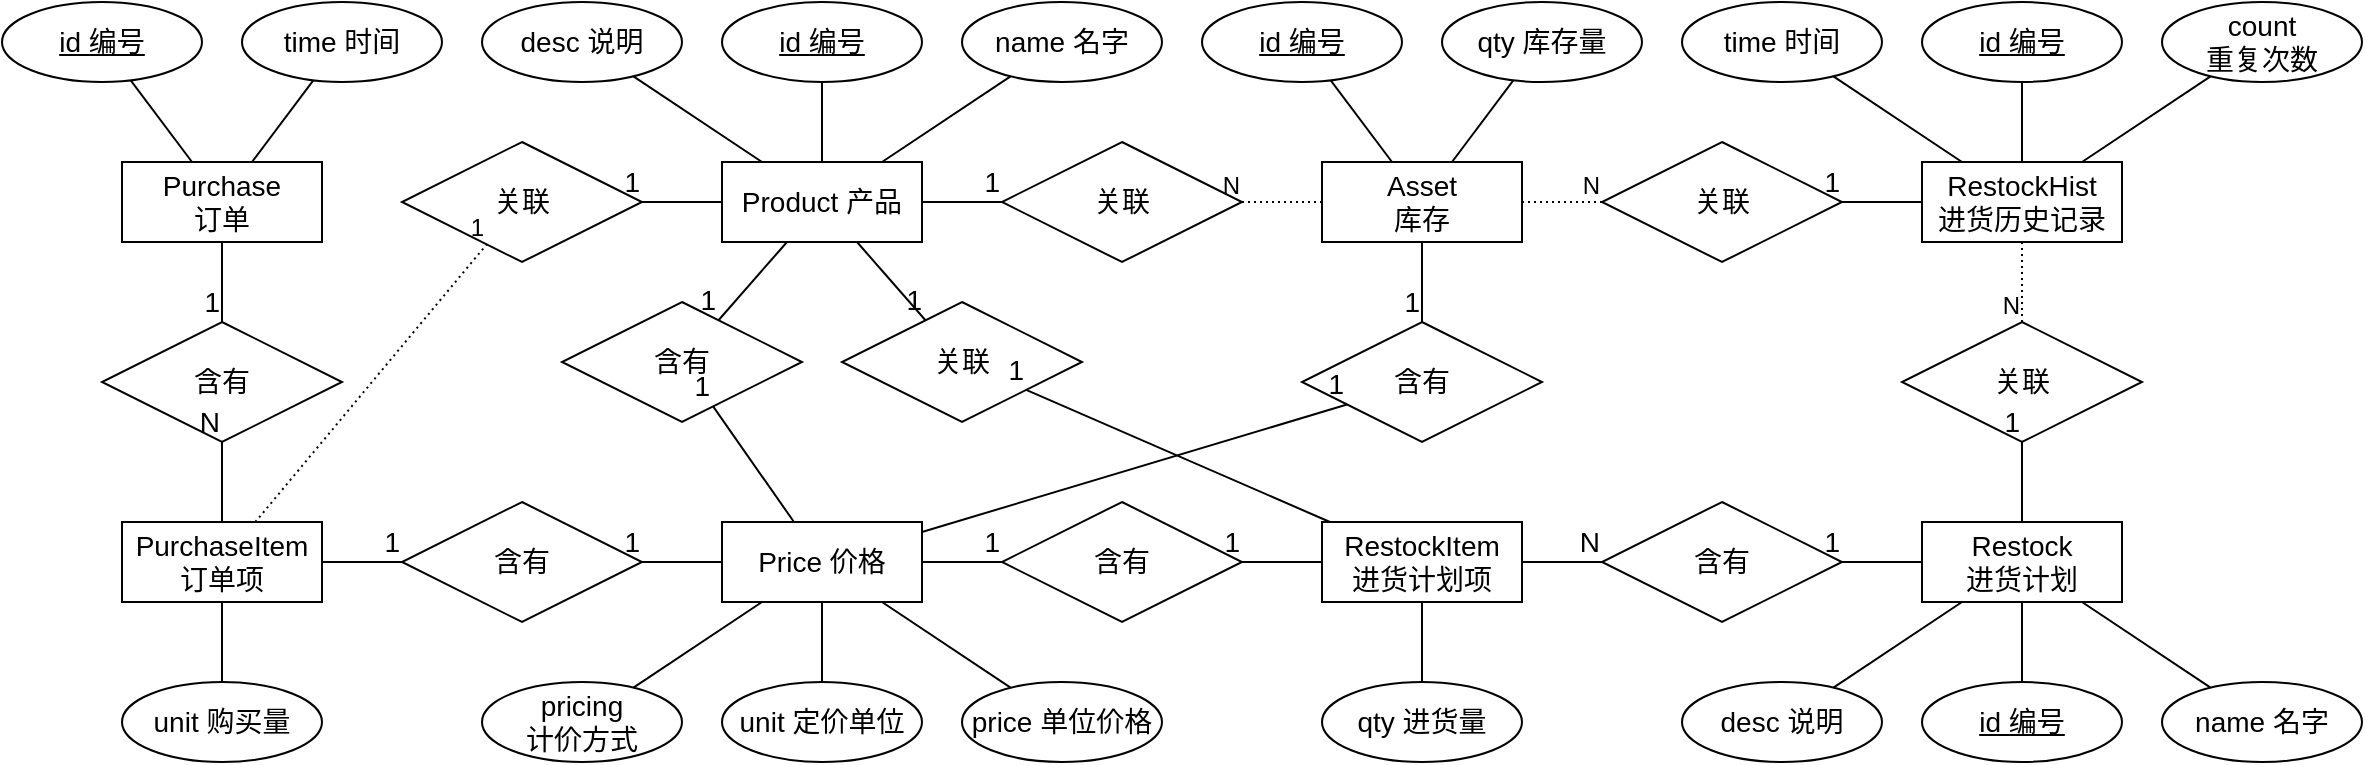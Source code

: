 <mxfile version="26.1.1">
  <diagram name="第 1 页" id="N4PpioAevFEzQy6MrqfE">
    <mxGraphModel dx="878" dy="820" grid="1" gridSize="10" guides="0" tooltips="1" connect="1" arrows="1" fold="1" page="1" pageScale="1" pageWidth="1169" pageHeight="827" math="0" shadow="0">
      <root>
        <mxCell id="0" />
        <mxCell id="1" parent="0" />
        <mxCell id="BAhukA9TN1ykWZbdlTj1-1" value="&lt;div&gt;Product&amp;nbsp;&lt;span style=&quot;background-color: transparent; color: light-dark(rgb(0, 0, 0), rgb(255, 255, 255));&quot;&gt;产品&lt;/span&gt;&lt;/div&gt;" style="whiteSpace=wrap;html=1;align=center;fontSize=14;" vertex="1" parent="1">
          <mxGeometry x="400" y="120" width="100" height="40" as="geometry" />
        </mxCell>
        <mxCell id="BAhukA9TN1ykWZbdlTj1-2" value="Price&amp;nbsp;&lt;span style=&quot;background-color: transparent; color: light-dark(rgb(0, 0, 0), rgb(255, 255, 255));&quot;&gt;价格&lt;/span&gt;" style="whiteSpace=wrap;html=1;align=center;fontSize=14;" vertex="1" parent="1">
          <mxGeometry x="400" y="300" width="100" height="40" as="geometry" />
        </mxCell>
        <mxCell id="BAhukA9TN1ykWZbdlTj1-3" value="含有" style="shape=rhombus;perimeter=rhombusPerimeter;whiteSpace=wrap;html=1;align=center;fontSize=14;" vertex="1" parent="1">
          <mxGeometry x="320" y="190" width="120" height="60" as="geometry" />
        </mxCell>
        <mxCell id="BAhukA9TN1ykWZbdlTj1-4" value="name 名字" style="ellipse;whiteSpace=wrap;html=1;align=center;fontSize=14;" vertex="1" parent="1">
          <mxGeometry x="520" y="40" width="100" height="40" as="geometry" />
        </mxCell>
        <mxCell id="BAhukA9TN1ykWZbdlTj1-5" value="id 编号" style="ellipse;whiteSpace=wrap;html=1;align=center;fontStyle=4;fontSize=14;" vertex="1" parent="1">
          <mxGeometry x="400" y="40" width="100" height="40" as="geometry" />
        </mxCell>
        <mxCell id="BAhukA9TN1ykWZbdlTj1-7" value="" style="endArrow=none;html=1;rounded=0;noEdgeStyle=1;fontSize=14;" edge="1" parent="1" source="BAhukA9TN1ykWZbdlTj1-5" target="BAhukA9TN1ykWZbdlTj1-1">
          <mxGeometry relative="1" as="geometry">
            <mxPoint x="40" y="260" as="sourcePoint" />
            <mxPoint x="200" y="260" as="targetPoint" />
          </mxGeometry>
        </mxCell>
        <mxCell id="BAhukA9TN1ykWZbdlTj1-8" value="desc 说明" style="ellipse;whiteSpace=wrap;html=1;align=center;fontSize=14;" vertex="1" parent="1">
          <mxGeometry x="280" y="40" width="100" height="40" as="geometry" />
        </mxCell>
        <mxCell id="BAhukA9TN1ykWZbdlTj1-9" value="" style="endArrow=none;html=1;rounded=0;noEdgeStyle=1;fontSize=14;" edge="1" parent="1" source="BAhukA9TN1ykWZbdlTj1-1" target="BAhukA9TN1ykWZbdlTj1-4">
          <mxGeometry relative="1" as="geometry">
            <mxPoint x="-100" y="330" as="sourcePoint" />
            <mxPoint x="60" y="330" as="targetPoint" />
          </mxGeometry>
        </mxCell>
        <mxCell id="BAhukA9TN1ykWZbdlTj1-10" value="" style="endArrow=none;html=1;rounded=0;noEdgeStyle=1;fontSize=14;" edge="1" parent="1" source="BAhukA9TN1ykWZbdlTj1-8" target="BAhukA9TN1ykWZbdlTj1-1">
          <mxGeometry relative="1" as="geometry">
            <mxPoint x="-30" y="250" as="sourcePoint" />
            <mxPoint x="130" y="250" as="targetPoint" />
          </mxGeometry>
        </mxCell>
        <mxCell id="BAhukA9TN1ykWZbdlTj1-11" value="" style="endArrow=none;html=1;rounded=0;noEdgeStyle=1;fontSize=14;" edge="1" parent="1" source="BAhukA9TN1ykWZbdlTj1-1" target="BAhukA9TN1ykWZbdlTj1-3">
          <mxGeometry relative="1" as="geometry">
            <mxPoint x="-40" y="250" as="sourcePoint" />
            <mxPoint x="120" y="250" as="targetPoint" />
          </mxGeometry>
        </mxCell>
        <mxCell id="BAhukA9TN1ykWZbdlTj1-12" value="1" style="resizable=0;html=1;whiteSpace=wrap;align=right;verticalAlign=bottom;fontSize=14;" connectable="0" vertex="1" parent="BAhukA9TN1ykWZbdlTj1-11">
          <mxGeometry x="1" relative="1" as="geometry" />
        </mxCell>
        <mxCell id="BAhukA9TN1ykWZbdlTj1-13" value="" style="endArrow=none;html=1;rounded=0;noEdgeStyle=1;fontSize=14;" edge="1" parent="1" source="BAhukA9TN1ykWZbdlTj1-2" target="BAhukA9TN1ykWZbdlTj1-3">
          <mxGeometry relative="1" as="geometry">
            <mxPoint x="120" y="220" as="sourcePoint" />
            <mxPoint x="280" y="220" as="targetPoint" />
          </mxGeometry>
        </mxCell>
        <mxCell id="BAhukA9TN1ykWZbdlTj1-14" value="1" style="resizable=0;html=1;whiteSpace=wrap;align=right;verticalAlign=bottom;fontSize=14;" connectable="0" vertex="1" parent="BAhukA9TN1ykWZbdlTj1-13">
          <mxGeometry x="1" relative="1" as="geometry" />
        </mxCell>
        <mxCell id="BAhukA9TN1ykWZbdlTj1-15" value="unit 定价单位" style="ellipse;whiteSpace=wrap;html=1;align=center;fontSize=14;" vertex="1" parent="1">
          <mxGeometry x="400" y="380" width="100" height="40" as="geometry" />
        </mxCell>
        <mxCell id="BAhukA9TN1ykWZbdlTj1-16" value="price 单位价格" style="ellipse;whiteSpace=wrap;html=1;align=center;fontSize=14;" vertex="1" parent="1">
          <mxGeometry x="520" y="380" width="100" height="40" as="geometry" />
        </mxCell>
        <mxCell id="BAhukA9TN1ykWZbdlTj1-17" value="pricing&lt;div&gt;计价方式&lt;/div&gt;" style="ellipse;whiteSpace=wrap;html=1;align=center;fontSize=14;" vertex="1" parent="1">
          <mxGeometry x="280" y="380" width="100" height="40" as="geometry" />
        </mxCell>
        <mxCell id="BAhukA9TN1ykWZbdlTj1-18" value="" style="endArrow=none;html=1;rounded=0;noEdgeStyle=1;fontSize=14;" edge="1" parent="1" source="BAhukA9TN1ykWZbdlTj1-2" target="BAhukA9TN1ykWZbdlTj1-17">
          <mxGeometry relative="1" as="geometry">
            <mxPoint x="50" y="320" as="sourcePoint" />
            <mxPoint x="210" y="320" as="targetPoint" />
          </mxGeometry>
        </mxCell>
        <mxCell id="BAhukA9TN1ykWZbdlTj1-19" value="" style="endArrow=none;html=1;rounded=0;noEdgeStyle=1;fontSize=14;" edge="1" parent="1" source="BAhukA9TN1ykWZbdlTj1-2" target="BAhukA9TN1ykWZbdlTj1-15">
          <mxGeometry relative="1" as="geometry">
            <mxPoint x="280" y="220" as="sourcePoint" />
            <mxPoint x="440" y="220" as="targetPoint" />
          </mxGeometry>
        </mxCell>
        <mxCell id="BAhukA9TN1ykWZbdlTj1-20" value="" style="endArrow=none;html=1;rounded=0;noEdgeStyle=1;fontSize=14;" edge="1" parent="1" source="BAhukA9TN1ykWZbdlTj1-2" target="BAhukA9TN1ykWZbdlTj1-16">
          <mxGeometry relative="1" as="geometry">
            <mxPoint x="320" y="260" as="sourcePoint" />
            <mxPoint x="480" y="260" as="targetPoint" />
          </mxGeometry>
        </mxCell>
        <mxCell id="BAhukA9TN1ykWZbdlTj1-21" value="Restock&lt;div&gt;&lt;span style=&quot;background-color: transparent; color: light-dark(rgb(0, 0, 0), rgb(255, 255, 255));&quot;&gt;进货计划&lt;/span&gt;&lt;/div&gt;" style="whiteSpace=wrap;html=1;align=center;fontSize=14;" vertex="1" parent="1">
          <mxGeometry x="1000" y="300" width="100" height="40" as="geometry" />
        </mxCell>
        <mxCell id="BAhukA9TN1ykWZbdlTj1-35" value="name 名字" style="ellipse;whiteSpace=wrap;html=1;align=center;fontSize=14;" vertex="1" parent="1">
          <mxGeometry x="1120" y="380" width="100" height="40" as="geometry" />
        </mxCell>
        <mxCell id="BAhukA9TN1ykWZbdlTj1-36" value="desc 说明" style="ellipse;whiteSpace=wrap;html=1;align=center;fontSize=14;" vertex="1" parent="1">
          <mxGeometry x="880" y="380" width="100" height="40" as="geometry" />
        </mxCell>
        <mxCell id="BAhukA9TN1ykWZbdlTj1-37" value="" style="endArrow=none;html=1;rounded=0;noEdgeStyle=1;fontSize=14;" edge="1" parent="1" source="BAhukA9TN1ykWZbdlTj1-36" target="BAhukA9TN1ykWZbdlTj1-21">
          <mxGeometry relative="1" as="geometry">
            <mxPoint x="-60" y="340" as="sourcePoint" />
            <mxPoint x="100" y="340" as="targetPoint" />
          </mxGeometry>
        </mxCell>
        <mxCell id="BAhukA9TN1ykWZbdlTj1-38" value="" style="endArrow=none;html=1;rounded=0;noEdgeStyle=1;fontSize=14;" edge="1" parent="1" source="BAhukA9TN1ykWZbdlTj1-35" target="BAhukA9TN1ykWZbdlTj1-21">
          <mxGeometry relative="1" as="geometry">
            <mxPoint x="130" y="380" as="sourcePoint" />
            <mxPoint x="290" y="380" as="targetPoint" />
          </mxGeometry>
        </mxCell>
        <mxCell id="BAhukA9TN1ykWZbdlTj1-39" value="id 编号" style="ellipse;whiteSpace=wrap;html=1;align=center;fontStyle=4;fontSize=14;" vertex="1" parent="1">
          <mxGeometry x="1000" y="380" width="100" height="40" as="geometry" />
        </mxCell>
        <mxCell id="BAhukA9TN1ykWZbdlTj1-40" value="" style="endArrow=none;html=1;rounded=0;noEdgeStyle=1;fontSize=14;" edge="1" parent="1" source="BAhukA9TN1ykWZbdlTj1-21" target="BAhukA9TN1ykWZbdlTj1-39">
          <mxGeometry relative="1" as="geometry">
            <mxPoint x="140" y="390" as="sourcePoint" />
            <mxPoint x="300" y="390" as="targetPoint" />
          </mxGeometry>
        </mxCell>
        <mxCell id="BAhukA9TN1ykWZbdlTj1-41" value="含有" style="shape=rhombus;perimeter=rhombusPerimeter;whiteSpace=wrap;html=1;align=center;fontSize=14;" vertex="1" parent="1">
          <mxGeometry x="840" y="290" width="120" height="60" as="geometry" />
        </mxCell>
        <mxCell id="BAhukA9TN1ykWZbdlTj1-42" value="RestockItem&lt;div&gt;进货计划项&lt;/div&gt;" style="whiteSpace=wrap;html=1;align=center;fontSize=14;" vertex="1" parent="1">
          <mxGeometry x="700" y="300" width="100" height="40" as="geometry" />
        </mxCell>
        <mxCell id="BAhukA9TN1ykWZbdlTj1-43" value="含有" style="shape=rhombus;perimeter=rhombusPerimeter;whiteSpace=wrap;html=1;align=center;fontSize=14;" vertex="1" parent="1">
          <mxGeometry x="540" y="290" width="120" height="60" as="geometry" />
        </mxCell>
        <mxCell id="BAhukA9TN1ykWZbdlTj1-45" value="" style="endArrow=none;html=1;rounded=0;noEdgeStyle=1;fontSize=14;" edge="1" parent="1" source="BAhukA9TN1ykWZbdlTj1-47" target="BAhukA9TN1ykWZbdlTj1-42">
          <mxGeometry relative="1" as="geometry">
            <mxPoint x="430" y="320" as="sourcePoint" />
            <mxPoint x="590" y="320" as="targetPoint" />
          </mxGeometry>
        </mxCell>
        <mxCell id="BAhukA9TN1ykWZbdlTj1-46" value="" style="endArrow=none;html=1;rounded=0;noEdgeStyle=1;fontSize=14;" edge="1" parent="1" source="BAhukA9TN1ykWZbdlTj1-61" target="BAhukA9TN1ykWZbdlTj1-62">
          <mxGeometry relative="1" as="geometry">
            <mxPoint x="474" y="66" as="sourcePoint" />
            <mxPoint x="334" y="126" as="targetPoint" />
          </mxGeometry>
        </mxCell>
        <mxCell id="BAhukA9TN1ykWZbdlTj1-47" value="qty 进货量" style="ellipse;whiteSpace=wrap;html=1;align=center;fontSize=14;" vertex="1" parent="1">
          <mxGeometry x="700" y="380" width="100" height="40" as="geometry" />
        </mxCell>
        <mxCell id="BAhukA9TN1ykWZbdlTj1-48" value="" style="endArrow=none;html=1;rounded=0;noEdgeStyle=1;fontSize=14;" edge="1" parent="1" source="BAhukA9TN1ykWZbdlTj1-21" target="BAhukA9TN1ykWZbdlTj1-41">
          <mxGeometry relative="1" as="geometry">
            <mxPoint x="30" y="400" as="sourcePoint" />
            <mxPoint x="190" y="400" as="targetPoint" />
          </mxGeometry>
        </mxCell>
        <mxCell id="BAhukA9TN1ykWZbdlTj1-49" value="1" style="resizable=0;html=1;whiteSpace=wrap;align=right;verticalAlign=bottom;fontSize=14;" connectable="0" vertex="1" parent="BAhukA9TN1ykWZbdlTj1-48">
          <mxGeometry x="1" relative="1" as="geometry" />
        </mxCell>
        <mxCell id="BAhukA9TN1ykWZbdlTj1-50" value="" style="endArrow=none;html=1;rounded=0;noEdgeStyle=1;fontSize=14;" edge="1" parent="1" source="BAhukA9TN1ykWZbdlTj1-42" target="BAhukA9TN1ykWZbdlTj1-41">
          <mxGeometry relative="1" as="geometry">
            <mxPoint x="190" y="420" as="sourcePoint" />
            <mxPoint x="350" y="420" as="targetPoint" />
          </mxGeometry>
        </mxCell>
        <mxCell id="BAhukA9TN1ykWZbdlTj1-51" value="N" style="resizable=0;html=1;whiteSpace=wrap;align=right;verticalAlign=bottom;fontSize=14;" connectable="0" vertex="1" parent="BAhukA9TN1ykWZbdlTj1-50">
          <mxGeometry x="1" relative="1" as="geometry" />
        </mxCell>
        <mxCell id="BAhukA9TN1ykWZbdlTj1-52" value="" style="endArrow=none;html=1;rounded=0;noEdgeStyle=1;fontSize=14;" edge="1" parent="1" source="BAhukA9TN1ykWZbdlTj1-42" target="BAhukA9TN1ykWZbdlTj1-43">
          <mxGeometry relative="1" as="geometry">
            <mxPoint x="250" y="200" as="sourcePoint" />
            <mxPoint x="410" y="200" as="targetPoint" />
          </mxGeometry>
        </mxCell>
        <mxCell id="BAhukA9TN1ykWZbdlTj1-53" value="1" style="resizable=0;html=1;whiteSpace=wrap;align=right;verticalAlign=bottom;fontSize=14;" connectable="0" vertex="1" parent="BAhukA9TN1ykWZbdlTj1-52">
          <mxGeometry x="1" relative="1" as="geometry" />
        </mxCell>
        <mxCell id="BAhukA9TN1ykWZbdlTj1-54" value="" style="endArrow=none;html=1;rounded=0;noEdgeStyle=1;fontSize=14;" edge="1" parent="1" source="BAhukA9TN1ykWZbdlTj1-2" target="BAhukA9TN1ykWZbdlTj1-43">
          <mxGeometry relative="1" as="geometry">
            <mxPoint x="250" y="200" as="sourcePoint" />
            <mxPoint x="410" y="200" as="targetPoint" />
          </mxGeometry>
        </mxCell>
        <mxCell id="BAhukA9TN1ykWZbdlTj1-55" value="1" style="resizable=0;html=1;whiteSpace=wrap;align=right;verticalAlign=bottom;fontSize=14;" connectable="0" vertex="1" parent="BAhukA9TN1ykWZbdlTj1-54">
          <mxGeometry x="1" relative="1" as="geometry" />
        </mxCell>
        <mxCell id="BAhukA9TN1ykWZbdlTj1-56" value="关联" style="shape=rhombus;perimeter=rhombusPerimeter;whiteSpace=wrap;html=1;align=center;fontSize=14;" vertex="1" parent="1">
          <mxGeometry x="460" y="190" width="120" height="60" as="geometry" />
        </mxCell>
        <mxCell id="BAhukA9TN1ykWZbdlTj1-57" value="" style="endArrow=none;html=1;rounded=0;noEdgeStyle=1;fontSize=14;" edge="1" parent="1" source="BAhukA9TN1ykWZbdlTj1-1" target="BAhukA9TN1ykWZbdlTj1-56">
          <mxGeometry relative="1" as="geometry">
            <mxPoint x="50" y="160" as="sourcePoint" />
            <mxPoint x="350" y="220" as="targetPoint" />
          </mxGeometry>
        </mxCell>
        <mxCell id="BAhukA9TN1ykWZbdlTj1-58" value="1" style="resizable=0;html=1;whiteSpace=wrap;align=right;verticalAlign=bottom;fontSize=14;" connectable="0" vertex="1" parent="BAhukA9TN1ykWZbdlTj1-57">
          <mxGeometry x="1" relative="1" as="geometry" />
        </mxCell>
        <mxCell id="BAhukA9TN1ykWZbdlTj1-59" value="" style="endArrow=none;html=1;rounded=0;noEdgeStyle=1;fontSize=14;" edge="1" parent="1" source="BAhukA9TN1ykWZbdlTj1-42" target="BAhukA9TN1ykWZbdlTj1-56">
          <mxGeometry relative="1" as="geometry">
            <mxPoint x="190" y="220" as="sourcePoint" />
            <mxPoint x="350" y="220" as="targetPoint" />
          </mxGeometry>
        </mxCell>
        <mxCell id="BAhukA9TN1ykWZbdlTj1-60" value="1" style="resizable=0;html=1;whiteSpace=wrap;align=right;verticalAlign=bottom;fontSize=14;" connectable="0" vertex="1" parent="BAhukA9TN1ykWZbdlTj1-59">
          <mxGeometry x="1" relative="1" as="geometry" />
        </mxCell>
        <mxCell id="BAhukA9TN1ykWZbdlTj1-61" value="&lt;div&gt;RestockHist&lt;/div&gt;进货历史记录" style="whiteSpace=wrap;html=1;align=center;fontSize=14;" vertex="1" parent="1">
          <mxGeometry x="1000" y="120" width="100" height="40" as="geometry" />
        </mxCell>
        <mxCell id="BAhukA9TN1ykWZbdlTj1-62" value="id 编号" style="ellipse;whiteSpace=wrap;html=1;align=center;fontStyle=4;fontSize=14;" vertex="1" parent="1">
          <mxGeometry x="1000" y="40" width="100" height="40" as="geometry" />
        </mxCell>
        <mxCell id="BAhukA9TN1ykWZbdlTj1-63" value="time 时间" style="ellipse;whiteSpace=wrap;html=1;align=center;fontSize=14;" vertex="1" parent="1">
          <mxGeometry x="880" y="40" width="100" height="40" as="geometry" />
        </mxCell>
        <mxCell id="BAhukA9TN1ykWZbdlTj1-64" value="count&lt;div&gt;重复次数&lt;/div&gt;" style="ellipse;whiteSpace=wrap;html=1;align=center;fontSize=14;" vertex="1" parent="1">
          <mxGeometry x="1120" y="40" width="100" height="40" as="geometry" />
        </mxCell>
        <mxCell id="BAhukA9TN1ykWZbdlTj1-65" value="关联" style="shape=rhombus;perimeter=rhombusPerimeter;whiteSpace=wrap;html=1;align=center;fontSize=14;" vertex="1" parent="1">
          <mxGeometry x="990" y="200" width="120" height="60" as="geometry" />
        </mxCell>
        <mxCell id="BAhukA9TN1ykWZbdlTj1-66" value="" style="endArrow=none;html=1;rounded=0;noEdgeStyle=1;fontSize=14;" edge="1" parent="1" source="BAhukA9TN1ykWZbdlTj1-61" target="BAhukA9TN1ykWZbdlTj1-63">
          <mxGeometry relative="1" as="geometry">
            <mxPoint x="484" y="76" as="sourcePoint" />
            <mxPoint x="344" y="136" as="targetPoint" />
          </mxGeometry>
        </mxCell>
        <mxCell id="BAhukA9TN1ykWZbdlTj1-67" value="" style="endArrow=none;html=1;rounded=0;noEdgeStyle=1;fontSize=14;" edge="1" parent="1" source="BAhukA9TN1ykWZbdlTj1-64" target="BAhukA9TN1ykWZbdlTj1-61">
          <mxGeometry relative="1" as="geometry">
            <mxPoint x="494" y="86" as="sourcePoint" />
            <mxPoint x="354" y="146" as="targetPoint" />
          </mxGeometry>
        </mxCell>
        <mxCell id="BAhukA9TN1ykWZbdlTj1-68" value="" style="endArrow=none;html=1;rounded=0;noEdgeStyle=1;fontSize=14;" edge="1" parent="1" source="BAhukA9TN1ykWZbdlTj1-21" target="BAhukA9TN1ykWZbdlTj1-65">
          <mxGeometry relative="1" as="geometry">
            <mxPoint x="180" y="290" as="sourcePoint" />
            <mxPoint x="228" y="300" as="targetPoint" />
          </mxGeometry>
        </mxCell>
        <mxCell id="BAhukA9TN1ykWZbdlTj1-69" value="1" style="resizable=0;html=1;whiteSpace=wrap;align=right;verticalAlign=bottom;fontSize=14;" connectable="0" vertex="1" parent="BAhukA9TN1ykWZbdlTj1-68">
          <mxGeometry x="1" relative="1" as="geometry" />
        </mxCell>
        <mxCell id="BAhukA9TN1ykWZbdlTj1-74" value="&lt;div&gt;Asset&lt;/div&gt;库存" style="whiteSpace=wrap;html=1;align=center;fontSize=14;" vertex="1" parent="1">
          <mxGeometry x="700" y="120" width="100" height="40" as="geometry" />
        </mxCell>
        <mxCell id="BAhukA9TN1ykWZbdlTj1-75" value="id 编号" style="ellipse;whiteSpace=wrap;html=1;align=center;fontStyle=4;fontSize=14;" vertex="1" parent="1">
          <mxGeometry x="640" y="40" width="100" height="40" as="geometry" />
        </mxCell>
        <mxCell id="BAhukA9TN1ykWZbdlTj1-76" value="" style="endArrow=none;html=1;rounded=0;noEdgeStyle=1;fontSize=14;" edge="1" parent="1" source="BAhukA9TN1ykWZbdlTj1-75" target="BAhukA9TN1ykWZbdlTj1-74">
          <mxGeometry relative="1" as="geometry">
            <mxPoint x="-110" y="439.5" as="sourcePoint" />
            <mxPoint x="50" y="439.5" as="targetPoint" />
          </mxGeometry>
        </mxCell>
        <mxCell id="BAhukA9TN1ykWZbdlTj1-77" value="关联" style="shape=rhombus;perimeter=rhombusPerimeter;whiteSpace=wrap;html=1;align=center;fontSize=14;" vertex="1" parent="1">
          <mxGeometry x="540" y="110" width="120" height="60" as="geometry" />
        </mxCell>
        <mxCell id="BAhukA9TN1ykWZbdlTj1-78" value="" style="endArrow=none;html=1;rounded=0;noEdgeStyle=1;fontSize=14;" edge="1" parent="1" source="BAhukA9TN1ykWZbdlTj1-1" target="BAhukA9TN1ykWZbdlTj1-77">
          <mxGeometry relative="1" as="geometry">
            <mxPoint x="-260" y="339.5" as="sourcePoint" />
            <mxPoint x="-100" y="339.5" as="targetPoint" />
          </mxGeometry>
        </mxCell>
        <mxCell id="BAhukA9TN1ykWZbdlTj1-79" value="1" style="resizable=0;html=1;whiteSpace=wrap;align=right;verticalAlign=bottom;fontSize=14;" connectable="0" vertex="1" parent="BAhukA9TN1ykWZbdlTj1-78">
          <mxGeometry x="1" relative="1" as="geometry" />
        </mxCell>
        <mxCell id="BAhukA9TN1ykWZbdlTj1-86" value="qty 库存量" style="ellipse;whiteSpace=wrap;html=1;align=center;fontSize=14;" vertex="1" parent="1">
          <mxGeometry x="760" y="40" width="100" height="40" as="geometry" />
        </mxCell>
        <mxCell id="BAhukA9TN1ykWZbdlTj1-87" value="" style="endArrow=none;html=1;rounded=0;noEdgeStyle=1;fontSize=14;" edge="1" parent="1" source="BAhukA9TN1ykWZbdlTj1-86" target="BAhukA9TN1ykWZbdlTj1-74">
          <mxGeometry relative="1" as="geometry">
            <mxPoint x="-127" y="461" as="sourcePoint" />
            <mxPoint x="-93" y="410" as="targetPoint" />
          </mxGeometry>
        </mxCell>
        <mxCell id="BAhukA9TN1ykWZbdlTj1-88" value="关联" style="shape=rhombus;perimeter=rhombusPerimeter;whiteSpace=wrap;html=1;align=center;fontSize=14;" vertex="1" parent="1">
          <mxGeometry x="840" y="110" width="120" height="60" as="geometry" />
        </mxCell>
        <mxCell id="BAhukA9TN1ykWZbdlTj1-89" value="" style="endArrow=none;html=1;rounded=0;noEdgeStyle=1;fontSize=14;" edge="1" parent="1" source="BAhukA9TN1ykWZbdlTj1-61" target="BAhukA9TN1ykWZbdlTj1-88">
          <mxGeometry relative="1" as="geometry">
            <mxPoint x="190" y="400" as="sourcePoint" />
            <mxPoint x="160" y="290" as="targetPoint" />
          </mxGeometry>
        </mxCell>
        <mxCell id="BAhukA9TN1ykWZbdlTj1-90" value="1" style="resizable=0;html=1;whiteSpace=wrap;align=right;verticalAlign=bottom;fontSize=14;" connectable="0" vertex="1" parent="BAhukA9TN1ykWZbdlTj1-89">
          <mxGeometry x="1" relative="1" as="geometry" />
        </mxCell>
        <mxCell id="BAhukA9TN1ykWZbdlTj1-93" value="含有" style="shape=rhombus;perimeter=rhombusPerimeter;whiteSpace=wrap;html=1;align=center;fontSize=14;" vertex="1" parent="1">
          <mxGeometry x="690" y="200" width="120" height="60" as="geometry" />
        </mxCell>
        <mxCell id="BAhukA9TN1ykWZbdlTj1-94" value="" style="endArrow=none;html=1;rounded=0;noEdgeStyle=1;fontSize=14;" edge="1" parent="1" source="BAhukA9TN1ykWZbdlTj1-74" target="BAhukA9TN1ykWZbdlTj1-93">
          <mxGeometry relative="1" as="geometry">
            <mxPoint x="-49.5" y="460" as="sourcePoint" />
            <mxPoint x="9.5" y="466" as="targetPoint" />
          </mxGeometry>
        </mxCell>
        <mxCell id="BAhukA9TN1ykWZbdlTj1-95" value="1" style="resizable=0;html=1;whiteSpace=wrap;align=right;verticalAlign=bottom;fontSize=14;" connectable="0" vertex="1" parent="BAhukA9TN1ykWZbdlTj1-94">
          <mxGeometry x="1" relative="1" as="geometry" />
        </mxCell>
        <mxCell id="BAhukA9TN1ykWZbdlTj1-96" value="" style="endArrow=none;html=1;rounded=0;noEdgeStyle=1;fontSize=14;" edge="1" parent="1" source="BAhukA9TN1ykWZbdlTj1-2" target="BAhukA9TN1ykWZbdlTj1-93">
          <mxGeometry relative="1" as="geometry">
            <mxPoint x="-20" y="404" as="sourcePoint" />
            <mxPoint x="39" y="410" as="targetPoint" />
          </mxGeometry>
        </mxCell>
        <mxCell id="BAhukA9TN1ykWZbdlTj1-97" value="1" style="resizable=0;html=1;whiteSpace=wrap;align=right;verticalAlign=bottom;fontSize=14;" connectable="0" vertex="1" parent="BAhukA9TN1ykWZbdlTj1-96">
          <mxGeometry x="1" relative="1" as="geometry" />
        </mxCell>
        <mxCell id="BAhukA9TN1ykWZbdlTj1-98" value="Purchase&lt;div&gt;订单&lt;/div&gt;" style="whiteSpace=wrap;html=1;align=center;fontSize=14;" vertex="1" parent="1">
          <mxGeometry x="100" y="120" width="100" height="40" as="geometry" />
        </mxCell>
        <mxCell id="BAhukA9TN1ykWZbdlTj1-99" value="time 时间" style="ellipse;whiteSpace=wrap;html=1;align=center;fontSize=14;" vertex="1" parent="1">
          <mxGeometry x="160" y="40" width="100" height="40" as="geometry" />
        </mxCell>
        <mxCell id="BAhukA9TN1ykWZbdlTj1-100" value="id 编号" style="ellipse;whiteSpace=wrap;html=1;align=center;fontStyle=4;fontSize=14;" vertex="1" parent="1">
          <mxGeometry x="40" y="40" width="100" height="40" as="geometry" />
        </mxCell>
        <mxCell id="BAhukA9TN1ykWZbdlTj1-102" value="PurchaseItem&lt;div&gt;订单项&lt;/div&gt;" style="whiteSpace=wrap;html=1;align=center;fontSize=14;" vertex="1" parent="1">
          <mxGeometry x="100" y="300" width="100" height="40" as="geometry" />
        </mxCell>
        <mxCell id="BAhukA9TN1ykWZbdlTj1-103" value="unit 购买量" style="ellipse;whiteSpace=wrap;html=1;align=center;fontSize=14;" vertex="1" parent="1">
          <mxGeometry x="100" y="380" width="100" height="40" as="geometry" />
        </mxCell>
        <mxCell id="BAhukA9TN1ykWZbdlTj1-104" value="含有" style="shape=rhombus;perimeter=rhombusPerimeter;whiteSpace=wrap;html=1;align=center;fontSize=14;" vertex="1" parent="1">
          <mxGeometry x="90" y="200" width="120" height="60" as="geometry" />
        </mxCell>
        <mxCell id="BAhukA9TN1ykWZbdlTj1-105" value="" style="endArrow=none;html=1;rounded=0;noEdgeStyle=1;fontSize=14;" edge="1" parent="1" source="BAhukA9TN1ykWZbdlTj1-100" target="BAhukA9TN1ykWZbdlTj1-98">
          <mxGeometry relative="1" as="geometry">
            <mxPoint x="-127" y="461" as="sourcePoint" />
            <mxPoint x="-93" y="410" as="targetPoint" />
          </mxGeometry>
        </mxCell>
        <mxCell id="BAhukA9TN1ykWZbdlTj1-106" value="" style="endArrow=none;html=1;rounded=0;noEdgeStyle=1;fontSize=14;" edge="1" parent="1" source="BAhukA9TN1ykWZbdlTj1-99" target="BAhukA9TN1ykWZbdlTj1-98">
          <mxGeometry relative="1" as="geometry">
            <mxPoint x="-117" y="471" as="sourcePoint" />
            <mxPoint x="-83" y="420" as="targetPoint" />
          </mxGeometry>
        </mxCell>
        <mxCell id="BAhukA9TN1ykWZbdlTj1-107" value="" style="endArrow=none;html=1;rounded=0;noEdgeStyle=1;fontSize=14;" edge="1" parent="1" source="BAhukA9TN1ykWZbdlTj1-98" target="BAhukA9TN1ykWZbdlTj1-104">
          <mxGeometry relative="1" as="geometry">
            <mxPoint x="70" y="430" as="sourcePoint" />
            <mxPoint x="230" y="430" as="targetPoint" />
          </mxGeometry>
        </mxCell>
        <mxCell id="BAhukA9TN1ykWZbdlTj1-108" value="1" style="resizable=0;html=1;whiteSpace=wrap;align=right;verticalAlign=bottom;fontSize=14;" connectable="0" vertex="1" parent="BAhukA9TN1ykWZbdlTj1-107">
          <mxGeometry x="1" relative="1" as="geometry" />
        </mxCell>
        <mxCell id="BAhukA9TN1ykWZbdlTj1-109" value="" style="endArrow=none;html=1;rounded=0;noEdgeStyle=1;fontSize=14;" edge="1" parent="1" source="BAhukA9TN1ykWZbdlTj1-102" target="BAhukA9TN1ykWZbdlTj1-104">
          <mxGeometry relative="1" as="geometry">
            <mxPoint x="-20" y="690" as="sourcePoint" />
            <mxPoint x="140" y="690" as="targetPoint" />
          </mxGeometry>
        </mxCell>
        <mxCell id="BAhukA9TN1ykWZbdlTj1-110" value="N" style="resizable=0;html=1;whiteSpace=wrap;align=right;verticalAlign=bottom;fontSize=14;" connectable="0" vertex="1" parent="BAhukA9TN1ykWZbdlTj1-109">
          <mxGeometry x="1" relative="1" as="geometry" />
        </mxCell>
        <mxCell id="BAhukA9TN1ykWZbdlTj1-112" value="含有" style="shape=rhombus;perimeter=rhombusPerimeter;whiteSpace=wrap;html=1;align=center;fontSize=14;" vertex="1" parent="1">
          <mxGeometry x="240" y="290" width="120" height="60" as="geometry" />
        </mxCell>
        <mxCell id="BAhukA9TN1ykWZbdlTj1-113" value="" style="endArrow=none;html=1;rounded=0;noEdgeStyle=1;fontSize=14;" edge="1" parent="1" source="BAhukA9TN1ykWZbdlTj1-102" target="BAhukA9TN1ykWZbdlTj1-112">
          <mxGeometry relative="1" as="geometry">
            <mxPoint x="50" y="530" as="sourcePoint" />
            <mxPoint x="84" y="553" as="targetPoint" />
          </mxGeometry>
        </mxCell>
        <mxCell id="BAhukA9TN1ykWZbdlTj1-114" value="1" style="resizable=0;html=1;whiteSpace=wrap;align=right;verticalAlign=bottom;fontSize=14;" connectable="0" vertex="1" parent="BAhukA9TN1ykWZbdlTj1-113">
          <mxGeometry x="1" relative="1" as="geometry" />
        </mxCell>
        <mxCell id="BAhukA9TN1ykWZbdlTj1-115" value="" style="endArrow=none;html=1;rounded=0;noEdgeStyle=1;fontSize=14;" edge="1" parent="1" source="BAhukA9TN1ykWZbdlTj1-2" target="BAhukA9TN1ykWZbdlTj1-112">
          <mxGeometry relative="1" as="geometry">
            <mxPoint x="231" y="580" as="sourcePoint" />
            <mxPoint x="233" y="539" as="targetPoint" />
          </mxGeometry>
        </mxCell>
        <mxCell id="BAhukA9TN1ykWZbdlTj1-116" value="1" style="resizable=0;html=1;whiteSpace=wrap;align=right;verticalAlign=bottom;fontSize=14;" connectable="0" vertex="1" parent="BAhukA9TN1ykWZbdlTj1-115">
          <mxGeometry x="1" relative="1" as="geometry" />
        </mxCell>
        <mxCell id="BAhukA9TN1ykWZbdlTj1-117" value="" style="endArrow=none;html=1;rounded=0;noEdgeStyle=1;fontSize=14;" edge="1" parent="1" source="BAhukA9TN1ykWZbdlTj1-103" target="BAhukA9TN1ykWZbdlTj1-102">
          <mxGeometry relative="1" as="geometry">
            <mxPoint x="-19" y="580" as="sourcePoint" />
            <mxPoint x="9" y="530" as="targetPoint" />
          </mxGeometry>
        </mxCell>
        <mxCell id="BAhukA9TN1ykWZbdlTj1-118" value="关联" style="shape=rhombus;perimeter=rhombusPerimeter;whiteSpace=wrap;html=1;align=center;fontSize=14;" vertex="1" parent="1">
          <mxGeometry x="240" y="110" width="120" height="60" as="geometry" />
        </mxCell>
        <mxCell id="BAhukA9TN1ykWZbdlTj1-121" value="" style="endArrow=none;html=1;rounded=0;noEdgeStyle=1;fontSize=14;" edge="1" parent="1" source="BAhukA9TN1ykWZbdlTj1-1" target="BAhukA9TN1ykWZbdlTj1-118">
          <mxGeometry relative="1" as="geometry">
            <mxPoint x="208" y="580" as="sourcePoint" />
            <mxPoint x="162" y="539" as="targetPoint" />
          </mxGeometry>
        </mxCell>
        <mxCell id="BAhukA9TN1ykWZbdlTj1-122" value="1" style="resizable=0;html=1;whiteSpace=wrap;align=right;verticalAlign=bottom;fontSize=14;" connectable="0" vertex="1" parent="BAhukA9TN1ykWZbdlTj1-121">
          <mxGeometry x="1" relative="1" as="geometry" />
        </mxCell>
        <mxCell id="BAhukA9TN1ykWZbdlTj1-130" value="" style="endArrow=none;html=1;rounded=0;dashed=1;dashPattern=1 2;" edge="1" parent="1" source="BAhukA9TN1ykWZbdlTj1-74" target="BAhukA9TN1ykWZbdlTj1-88">
          <mxGeometry relative="1" as="geometry">
            <mxPoint x="800" y="190" as="sourcePoint" />
            <mxPoint x="960" y="190" as="targetPoint" />
          </mxGeometry>
        </mxCell>
        <mxCell id="BAhukA9TN1ykWZbdlTj1-131" value="N" style="resizable=0;html=1;whiteSpace=wrap;align=right;verticalAlign=bottom;" connectable="0" vertex="1" parent="BAhukA9TN1ykWZbdlTj1-130">
          <mxGeometry x="1" relative="1" as="geometry" />
        </mxCell>
        <mxCell id="BAhukA9TN1ykWZbdlTj1-132" value="" style="endArrow=none;html=1;rounded=0;dashed=1;dashPattern=1 2;" edge="1" parent="1" source="BAhukA9TN1ykWZbdlTj1-74" target="BAhukA9TN1ykWZbdlTj1-77">
          <mxGeometry relative="1" as="geometry">
            <mxPoint x="590" y="200" as="sourcePoint" />
            <mxPoint x="750" y="200" as="targetPoint" />
          </mxGeometry>
        </mxCell>
        <mxCell id="BAhukA9TN1ykWZbdlTj1-133" value="N" style="resizable=0;html=1;whiteSpace=wrap;align=right;verticalAlign=bottom;" connectable="0" vertex="1" parent="BAhukA9TN1ykWZbdlTj1-132">
          <mxGeometry x="1" relative="1" as="geometry" />
        </mxCell>
        <mxCell id="BAhukA9TN1ykWZbdlTj1-136" value="" style="endArrow=none;html=1;rounded=0;dashed=1;dashPattern=1 2;" edge="1" parent="1" source="BAhukA9TN1ykWZbdlTj1-102" target="BAhukA9TN1ykWZbdlTj1-118">
          <mxGeometry relative="1" as="geometry">
            <mxPoint x="250" y="250" as="sourcePoint" />
            <mxPoint x="410" y="250" as="targetPoint" />
          </mxGeometry>
        </mxCell>
        <mxCell id="BAhukA9TN1ykWZbdlTj1-137" value="1" style="resizable=0;html=1;whiteSpace=wrap;align=right;verticalAlign=bottom;" connectable="0" vertex="1" parent="BAhukA9TN1ykWZbdlTj1-136">
          <mxGeometry x="1" relative="1" as="geometry" />
        </mxCell>
        <mxCell id="BAhukA9TN1ykWZbdlTj1-138" value="" style="endArrow=none;html=1;rounded=0;dashed=1;dashPattern=1 2;" edge="1" parent="1" source="BAhukA9TN1ykWZbdlTj1-61" target="BAhukA9TN1ykWZbdlTj1-65">
          <mxGeometry relative="1" as="geometry">
            <mxPoint x="1040" y="180" as="sourcePoint" />
            <mxPoint x="1200" y="180" as="targetPoint" />
          </mxGeometry>
        </mxCell>
        <mxCell id="BAhukA9TN1ykWZbdlTj1-139" value="N" style="resizable=0;html=1;whiteSpace=wrap;align=right;verticalAlign=bottom;" connectable="0" vertex="1" parent="BAhukA9TN1ykWZbdlTj1-138">
          <mxGeometry x="1" relative="1" as="geometry" />
        </mxCell>
      </root>
    </mxGraphModel>
  </diagram>
</mxfile>
